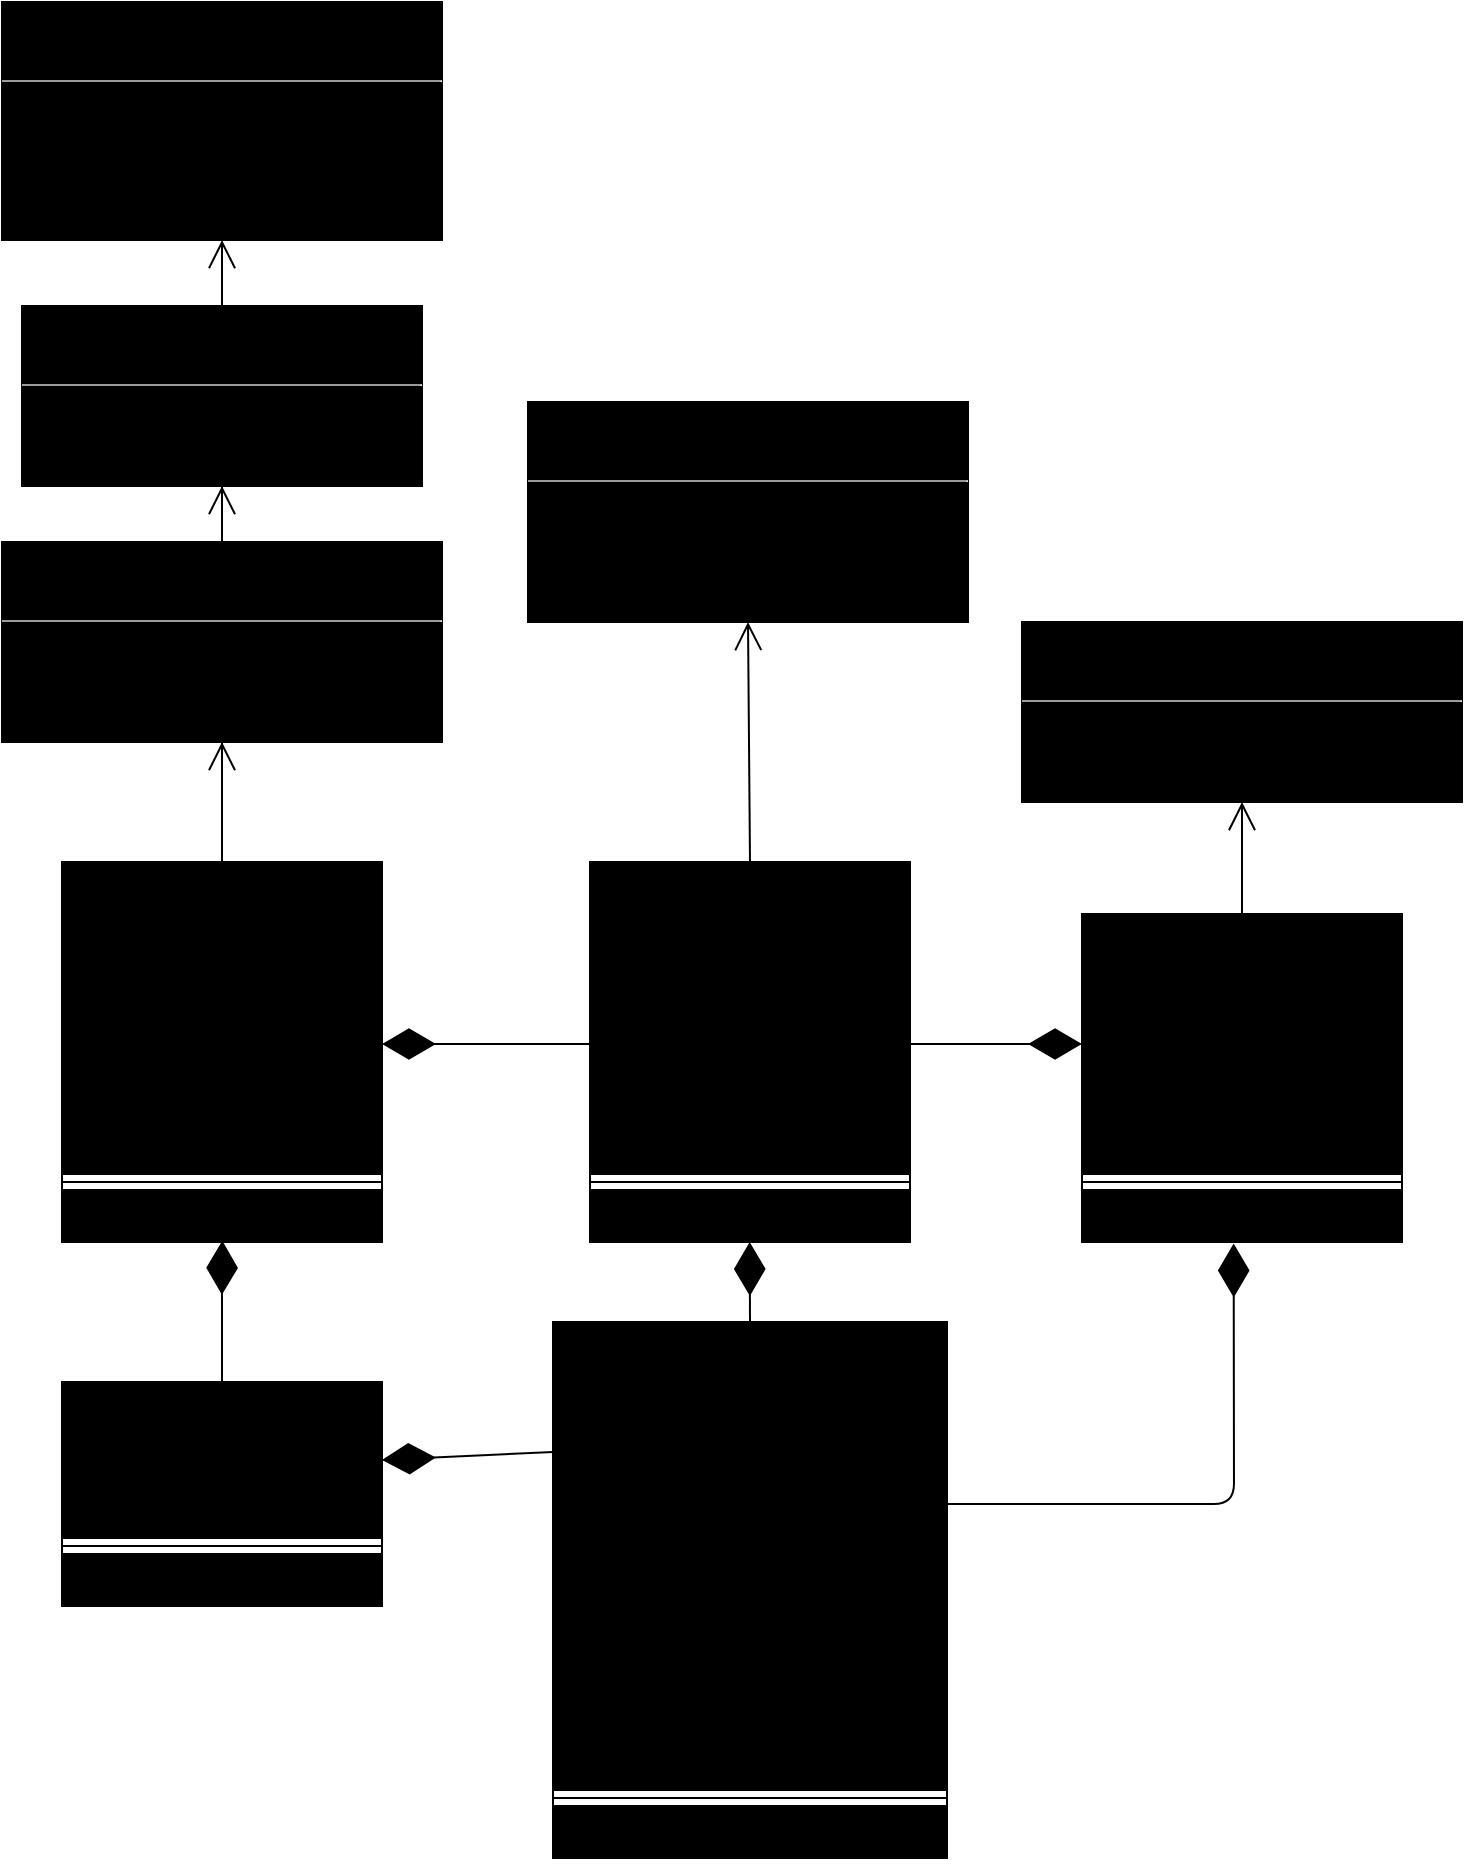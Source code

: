 <mxfile>
    <diagram id="iP9azISIPLxcF6bcETeR" name="Página-1">
        <mxGraphModel dx="687" dy="353" grid="1" gridSize="10" guides="1" tooltips="1" connect="1" arrows="1" fold="1" page="1" pageScale="1" pageWidth="827" pageHeight="1169" background="#FFFFFF" math="0" shadow="0">
            <root>
                <mxCell id="0"/>
                <mxCell id="1" parent="0"/>
                <mxCell id="2" value="Turma" style="swimlane;fontStyle=1;align=center;verticalAlign=top;childLayout=stackLayout;horizontal=1;startSize=26;horizontalStack=0;resizeParent=1;resizeParentMax=0;resizeLast=0;collapsible=1;marginBottom=0;fillColor=#000000;strokeColor=#000000;" parent="1" vertex="1">
                    <mxGeometry x="70" y="470" width="160" height="190" as="geometry"/>
                </mxCell>
                <mxCell id="3" value="- nome: String" style="text;strokeColor=#000000;fillColor=#000000;align=left;verticalAlign=top;spacingLeft=4;spacingRight=4;overflow=hidden;rotatable=0;points=[[0,0.5],[1,0.5]];portConstraint=eastwest;" parent="2" vertex="1">
                    <mxGeometry y="26" width="160" height="26" as="geometry"/>
                </mxCell>
                <mxCell id="7" value="- curso: Curso" style="text;strokeColor=#000000;fillColor=#000000;align=left;verticalAlign=top;spacingLeft=4;spacingRight=4;overflow=hidden;rotatable=0;points=[[0,0.5],[1,0.5]];portConstraint=eastwest;" parent="2" vertex="1">
                    <mxGeometry y="52" width="160" height="26" as="geometry"/>
                </mxCell>
                <mxCell id="13" value="- periodo: Periodo&#10;&#10;" style="text;strokeColor=#000000;fillColor=#000000;align=left;verticalAlign=top;spacingLeft=4;spacingRight=4;overflow=hidden;rotatable=0;points=[[0,0.5],[1,0.5]];portConstraint=eastwest;" parent="2" vertex="1">
                    <mxGeometry y="78" width="160" height="26" as="geometry"/>
                </mxCell>
                <mxCell id="15" value="- turno: Turno" style="text;strokeColor=#000000;fillColor=#000000;align=left;verticalAlign=top;spacingLeft=4;spacingRight=4;overflow=hidden;rotatable=0;points=[[0,0.5],[1,0.5]];portConstraint=eastwest;" parent="2" vertex="1">
                    <mxGeometry y="104" width="160" height="26" as="geometry"/>
                </mxCell>
                <mxCell id="24" value="- discentes: Discente[]" style="text;strokeColor=#000000;fillColor=#000000;align=left;verticalAlign=top;spacingLeft=4;spacingRight=4;overflow=hidden;rotatable=0;points=[[0,0.5],[1,0.5]];portConstraint=eastwest;" parent="2" vertex="1">
                    <mxGeometry y="130" width="160" height="26" as="geometry"/>
                </mxCell>
                <mxCell id="4" value="" style="line;strokeWidth=1;fillColor=#000000;align=left;verticalAlign=middle;spacingTop=-1;spacingLeft=3;spacingRight=3;rotatable=0;labelPosition=right;points=[];portConstraint=eastwest;strokeColor=#000000;" parent="2" vertex="1">
                    <mxGeometry y="156" width="160" height="8" as="geometry"/>
                </mxCell>
                <mxCell id="5" value="+ method(type): type" style="text;strokeColor=#000000;fillColor=#000000;align=left;verticalAlign=top;spacingLeft=4;spacingRight=4;overflow=hidden;rotatable=0;points=[[0,0.5],[1,0.5]];portConstraint=eastwest;" parent="2" vertex="1">
                    <mxGeometry y="164" width="160" height="26" as="geometry"/>
                </mxCell>
                <mxCell id="16" value="&lt;p style=&quot;margin:0px;margin-top:4px;text-align:center;&quot;&gt;&lt;i&gt;&amp;lt;&amp;lt;enum&amp;gt;&amp;gt;&lt;/i&gt;&lt;br&gt;&lt;b&gt;Curso&lt;/b&gt;&lt;/p&gt;&lt;hr size=&quot;1&quot;&gt;&lt;p style=&quot;margin:0px;margin-left:4px;&quot;&gt;- &amp;lt;&amp;lt;enum&amp;gt;&amp;gt; QUIMICA: String&lt;br&gt;- &amp;lt;&amp;lt;enum&amp;gt;&amp;gt; ADMINISTRACAO: String&lt;br&gt;&lt;/p&gt;&lt;p style=&quot;margin:0px;margin-left:4px;&quot;&gt;- &amp;lt;&amp;lt;enum&amp;gt;&amp;gt; ALIMENTOS: String&lt;br&gt;&lt;/p&gt;&lt;p style=&quot;margin:0px;margin-left:4px;&quot;&gt;- &amp;lt;&amp;lt;enum&amp;gt;&amp;gt; INFORMATICA: String&lt;br&gt;&lt;/p&gt;" style="verticalAlign=top;align=left;overflow=fill;fontSize=12;fontFamily=Helvetica;html=1;fillColor=#000000;strokeColor=#000000;" parent="1" vertex="1">
                    <mxGeometry x="40" y="40" width="220" height="119" as="geometry"/>
                </mxCell>
                <mxCell id="18" value="" style="endArrow=open;endFill=1;endSize=12;html=1;entryX=0.5;entryY=1;entryDx=0;entryDy=0;fillColor=#000000;strokeColor=#000000;" parent="1" target="16" edge="1">
                    <mxGeometry width="160" relative="1" as="geometry">
                        <mxPoint x="150" y="470" as="sourcePoint"/>
                        <mxPoint x="340" y="80" as="targetPoint"/>
                    </mxGeometry>
                </mxCell>
                <mxCell id="19" value="&lt;p style=&quot;margin:0px;margin-top:4px;text-align:center;&quot;&gt;&lt;i&gt;&amp;lt;&amp;lt;enum&amp;gt;&amp;gt;&lt;/i&gt;&lt;br&gt;&lt;b&gt;Turno&lt;/b&gt;&lt;/p&gt;&lt;hr size=&quot;1&quot;&gt;&lt;p style=&quot;margin:0px;margin-left:4px;&quot;&gt;- &amp;lt;&amp;lt;enum&amp;gt;&amp;gt; MATUTINO: String&lt;br&gt;- &amp;lt;&amp;lt;enum&amp;gt;&amp;gt; VESPERTINO: String&lt;/p&gt;" style="verticalAlign=top;align=left;overflow=fill;fontSize=12;fontFamily=Helvetica;html=1;fillColor=#000000;strokeColor=#000000;" parent="1" vertex="1">
                    <mxGeometry x="50" y="192" width="200" height="90" as="geometry"/>
                </mxCell>
                <mxCell id="20" value="" style="endArrow=open;endFill=1;endSize=12;html=1;entryX=0.5;entryY=1;entryDx=0;entryDy=0;exitX=0.5;exitY=0;exitDx=0;exitDy=0;fillColor=#000000;strokeColor=#000000;" parent="1" source="2" target="19" edge="1">
                    <mxGeometry width="160" relative="1" as="geometry">
                        <mxPoint x="240" y="560" as="sourcePoint"/>
                        <mxPoint x="340" y="80" as="targetPoint"/>
                    </mxGeometry>
                </mxCell>
                <mxCell id="21" value="&lt;p style=&quot;margin:0px;margin-top:4px;text-align:center;&quot;&gt;&lt;i&gt;&amp;lt;&amp;lt;enum&amp;gt;&amp;gt;&lt;/i&gt;&lt;br&gt;&lt;b&gt;Periodo&lt;/b&gt;&lt;/p&gt;&lt;hr size=&quot;1&quot;&gt;&lt;p style=&quot;margin:0px;margin-left:4px;&quot;&gt;- &amp;lt;&amp;lt;enum&amp;gt;&amp;gt; PRIMEIO_ANO: String&lt;br&gt;- &amp;lt;&amp;lt;enum&amp;gt;&amp;gt; SEGUNDO_ANO: String&lt;/p&gt;&lt;p style=&quot;margin:0px;margin-left:4px;&quot;&gt;- &amp;lt;&amp;lt;enum&amp;gt;&amp;gt; TERCEIRO_ANO: String&lt;br&gt;&lt;/p&gt;" style="verticalAlign=top;align=left;overflow=fill;fontSize=12;fontFamily=Helvetica;html=1;fillColor=#000000;strokeColor=#000000;" parent="1" vertex="1">
                    <mxGeometry x="40" y="310" width="220" height="100" as="geometry"/>
                </mxCell>
                <mxCell id="22" value="" style="endArrow=open;endFill=1;endSize=12;html=1;entryX=0.5;entryY=1;entryDx=0;entryDy=0;fillColor=#000000;strokeColor=#000000;" parent="1" target="21" edge="1">
                    <mxGeometry width="160" relative="1" as="geometry">
                        <mxPoint x="150" y="470" as="sourcePoint"/>
                        <mxPoint x="320" y="103" as="targetPoint"/>
                    </mxGeometry>
                </mxCell>
                <mxCell id="25" value="Discente" style="swimlane;fontStyle=1;align=center;verticalAlign=top;childLayout=stackLayout;horizontal=1;startSize=26;horizontalStack=0;resizeParent=1;resizeParentMax=0;resizeLast=0;collapsible=1;marginBottom=0;fillColor=#000000;strokeColor=#000000;" parent="1" vertex="1">
                    <mxGeometry x="70" y="730" width="160" height="112" as="geometry"/>
                </mxCell>
                <mxCell id="26" value="- nome: String" style="text;strokeColor=#000000;fillColor=#000000;align=left;verticalAlign=top;spacingLeft=4;spacingRight=4;overflow=hidden;rotatable=0;points=[[0,0.5],[1,0.5]];portConstraint=eastwest;" parent="25" vertex="1">
                    <mxGeometry y="26" width="160" height="26" as="geometry"/>
                </mxCell>
                <mxCell id="27" value="- matricula: String" style="text;strokeColor=#000000;fillColor=#000000;align=left;verticalAlign=top;spacingLeft=4;spacingRight=4;overflow=hidden;rotatable=0;points=[[0,0.5],[1,0.5]];portConstraint=eastwest;" parent="25" vertex="1">
                    <mxGeometry y="52" width="160" height="26" as="geometry"/>
                </mxCell>
                <mxCell id="31" value="" style="line;strokeWidth=1;fillColor=#000000;align=left;verticalAlign=middle;spacingTop=-1;spacingLeft=3;spacingRight=3;rotatable=0;labelPosition=right;points=[];portConstraint=eastwest;strokeColor=#000000;" parent="25" vertex="1">
                    <mxGeometry y="78" width="160" height="8" as="geometry"/>
                </mxCell>
                <mxCell id="32" value="+ method(type): type" style="text;strokeColor=#000000;fillColor=#000000;align=left;verticalAlign=top;spacingLeft=4;spacingRight=4;overflow=hidden;rotatable=0;points=[[0,0.5],[1,0.5]];portConstraint=eastwest;" parent="25" vertex="1">
                    <mxGeometry y="86" width="160" height="26" as="geometry"/>
                </mxCell>
                <mxCell id="33" value="" style="endArrow=diamondThin;endFill=1;endSize=24;html=1;exitX=0.5;exitY=0;exitDx=0;exitDy=0;entryX=0.501;entryY=0.978;entryDx=0;entryDy=0;entryPerimeter=0;fillColor=#000000;strokeColor=#000000;" parent="1" source="25" target="5" edge="1">
                    <mxGeometry width="160" relative="1" as="geometry">
                        <mxPoint x="160" y="670" as="sourcePoint"/>
                        <mxPoint x="150" y="660" as="targetPoint"/>
                        <Array as="points">
                            <mxPoint x="150" y="680"/>
                        </Array>
                    </mxGeometry>
                </mxCell>
                <mxCell id="34" value="Usuario" style="swimlane;fontStyle=1;align=center;verticalAlign=top;childLayout=stackLayout;horizontal=1;startSize=26;horizontalStack=0;resizeParent=1;resizeParentMax=0;resizeLast=0;collapsible=1;marginBottom=0;fillColor=#000000;strokeColor=#000000;" parent="1" vertex="1">
                    <mxGeometry x="580" y="496" width="160" height="164" as="geometry"/>
                </mxCell>
                <mxCell id="35" value="- nome: String" style="text;strokeColor=#000000;fillColor=#000000;align=left;verticalAlign=top;spacingLeft=4;spacingRight=4;overflow=hidden;rotatable=0;points=[[0,0.5],[1,0.5]];portConstraint=eastwest;" parent="34" vertex="1">
                    <mxGeometry y="26" width="160" height="26" as="geometry"/>
                </mxCell>
                <mxCell id="36" value="- identificacao: String" style="text;strokeColor=#000000;fillColor=#000000;align=left;verticalAlign=top;spacingLeft=4;spacingRight=4;overflow=hidden;rotatable=0;points=[[0,0.5],[1,0.5]];portConstraint=eastwest;" parent="34" vertex="1">
                    <mxGeometry y="52" width="160" height="26" as="geometry"/>
                </mxCell>
                <mxCell id="39" value="- senha: String" style="text;strokeColor=#000000;fillColor=#000000;align=left;verticalAlign=top;spacingLeft=4;spacingRight=4;overflow=hidden;rotatable=0;points=[[0,0.5],[1,0.5]];portConstraint=eastwest;" parent="34" vertex="1">
                    <mxGeometry y="78" width="160" height="26" as="geometry"/>
                </mxCell>
                <mxCell id="40" value="- papel: Papel" style="text;strokeColor=#000000;fillColor=#000000;align=left;verticalAlign=top;spacingLeft=4;spacingRight=4;overflow=hidden;rotatable=0;points=[[0,0.5],[1,0.5]];portConstraint=eastwest;" parent="34" vertex="1">
                    <mxGeometry y="104" width="160" height="26" as="geometry"/>
                </mxCell>
                <mxCell id="37" value="" style="line;strokeWidth=1;fillColor=#000000;align=left;verticalAlign=middle;spacingTop=-1;spacingLeft=3;spacingRight=3;rotatable=0;labelPosition=right;points=[];portConstraint=eastwest;strokeColor=#000000;" parent="34" vertex="1">
                    <mxGeometry y="130" width="160" height="8" as="geometry"/>
                </mxCell>
                <mxCell id="38" value="+ method(type): type" style="text;strokeColor=#000000;fillColor=#000000;align=left;verticalAlign=top;spacingLeft=4;spacingRight=4;overflow=hidden;rotatable=0;points=[[0,0.5],[1,0.5]];portConstraint=eastwest;" parent="34" vertex="1">
                    <mxGeometry y="138" width="160" height="26" as="geometry"/>
                </mxCell>
                <mxCell id="41" value="&lt;p style=&quot;margin:0px;margin-top:4px;text-align:center;&quot;&gt;&lt;i&gt;&amp;lt;&amp;lt;enum&amp;gt;&amp;gt;&lt;/i&gt;&lt;br&gt;&lt;b&gt;Papel&lt;/b&gt;&lt;/p&gt;&lt;hr size=&quot;1&quot;&gt;&lt;p style=&quot;margin:0px;margin-left:4px;&quot;&gt;- &amp;lt;&amp;lt;enum&amp;gt;&amp;gt; COORDENADOR: String&lt;br&gt;- &amp;lt;&amp;lt;enum&amp;gt;&amp;gt; VIGILANTE: String&lt;/p&gt;" style="verticalAlign=top;align=left;overflow=fill;fontSize=12;fontFamily=Helvetica;html=1;fillColor=#000000;strokeColor=#000000;" parent="1" vertex="1">
                    <mxGeometry x="550" y="350" width="220" height="90" as="geometry"/>
                </mxCell>
                <mxCell id="42" value="" style="endArrow=open;endFill=1;endSize=12;html=1;exitX=0.5;exitY=0;exitDx=0;exitDy=0;entryX=0.5;entryY=1;entryDx=0;entryDy=0;fillColor=#000000;strokeColor=#000000;" parent="1" source="34" target="41" edge="1">
                    <mxGeometry width="160" relative="1" as="geometry">
                        <mxPoint x="730" y="560" as="sourcePoint"/>
                        <mxPoint x="890" y="560" as="targetPoint"/>
                    </mxGeometry>
                </mxCell>
                <mxCell id="43" value="LiberacaoTurma" style="swimlane;fontStyle=1;align=center;verticalAlign=top;childLayout=stackLayout;horizontal=1;startSize=26;horizontalStack=0;resizeParent=1;resizeParentMax=0;resizeLast=0;collapsible=1;marginBottom=0;fillColor=#000000;strokeColor=#000000;" parent="1" vertex="1">
                    <mxGeometry x="334" y="470" width="160" height="190" as="geometry"/>
                </mxCell>
                <mxCell id="44" value="- turma: Turma" style="text;strokeColor=#000000;fillColor=#000000;align=left;verticalAlign=top;spacingLeft=4;spacingRight=4;overflow=hidden;rotatable=0;points=[[0,0.5],[1,0.5]];portConstraint=eastwest;" parent="43" vertex="1">
                    <mxGeometry y="26" width="160" height="26" as="geometry"/>
                </mxCell>
                <mxCell id="45" value="- coordenador: Usuario" style="text;strokeColor=#000000;fillColor=#000000;align=left;verticalAlign=top;spacingLeft=4;spacingRight=4;overflow=hidden;rotatable=0;points=[[0,0.5],[1,0.5]];portConstraint=eastwest;" parent="43" vertex="1">
                    <mxGeometry y="52" width="160" height="26" as="geometry"/>
                </mxCell>
                <mxCell id="52" value="- situacao: Situacao" style="text;strokeColor=#000000;fillColor=#000000;align=left;verticalAlign=top;spacingLeft=4;spacingRight=4;overflow=hidden;rotatable=0;points=[[0,0.5],[1,0.5]];portConstraint=eastwest;" parent="43" vertex="1">
                    <mxGeometry y="78" width="160" height="26" as="geometry"/>
                </mxCell>
                <mxCell id="46" value="- criadoEm: Date" style="text;strokeColor=#000000;fillColor=#000000;align=left;verticalAlign=top;spacingLeft=4;spacingRight=4;overflow=hidden;rotatable=0;points=[[0,0.5],[1,0.5]];portConstraint=eastwest;" parent="43" vertex="1">
                    <mxGeometry y="104" width="160" height="26" as="geometry"/>
                </mxCell>
                <mxCell id="47" value="- atualizadoEm: Date" style="text;strokeColor=#000000;fillColor=#000000;align=left;verticalAlign=top;spacingLeft=4;spacingRight=4;overflow=hidden;rotatable=0;points=[[0,0.5],[1,0.5]];portConstraint=eastwest;" parent="43" vertex="1">
                    <mxGeometry y="130" width="160" height="26" as="geometry"/>
                </mxCell>
                <mxCell id="48" value="" style="line;strokeWidth=1;fillColor=#000000;align=left;verticalAlign=middle;spacingTop=-1;spacingLeft=3;spacingRight=3;rotatable=0;labelPosition=right;points=[];portConstraint=eastwest;strokeColor=#000000;" parent="43" vertex="1">
                    <mxGeometry y="156" width="160" height="8" as="geometry"/>
                </mxCell>
                <mxCell id="49" value="+ method(type): type" style="text;strokeColor=#000000;fillColor=#000000;align=left;verticalAlign=top;spacingLeft=4;spacingRight=4;overflow=hidden;rotatable=0;points=[[0,0.5],[1,0.5]];portConstraint=eastwest;" parent="43" vertex="1">
                    <mxGeometry y="164" width="160" height="26" as="geometry"/>
                </mxCell>
                <mxCell id="50" value="&lt;p style=&quot;margin:0px;margin-top:4px;text-align:center;&quot;&gt;&lt;i&gt;&amp;lt;&amp;lt;enum&amp;gt;&amp;gt;&lt;/i&gt;&lt;br&gt;&lt;b&gt;Situacao&lt;/b&gt;&lt;/p&gt;&lt;hr size=&quot;1&quot;&gt;&lt;p style=&quot;margin:0px;margin-left:4px;&quot;&gt;- &amp;lt;&amp;lt;enum&amp;gt;&amp;gt; ATIVA: String&lt;br&gt;- &amp;lt;&amp;lt;enum&amp;gt;&amp;gt; ENCERRADA: String&lt;/p&gt;&lt;p style=&quot;margin:0px;margin-left:4px;&quot;&gt;- &amp;lt;&amp;lt;enum&amp;gt;&amp;gt; SAIU: String&lt;br&gt;&lt;/p&gt;&lt;p style=&quot;margin:0px;margin-left:4px;&quot;&gt;- &amp;lt;&amp;lt;enum&amp;gt;&amp;gt; RETIDO: String&lt;br&gt;&lt;/p&gt;" style="verticalAlign=top;align=left;overflow=fill;fontSize=12;fontFamily=Helvetica;html=1;fillColor=#000000;strokeColor=#000000;" parent="1" vertex="1">
                    <mxGeometry x="303" y="240" width="220" height="110" as="geometry"/>
                </mxCell>
                <mxCell id="51" value="" style="endArrow=open;endFill=1;endSize=12;html=1;exitX=0.5;exitY=0;exitDx=0;exitDy=0;entryX=0.5;entryY=1;entryDx=0;entryDy=0;fillColor=#000000;strokeColor=#000000;" parent="1" source="43" target="50" edge="1">
                    <mxGeometry width="160" relative="1" as="geometry">
                        <mxPoint x="657.5" y="345.0" as="sourcePoint"/>
                        <mxPoint x="691" y="345" as="targetPoint"/>
                    </mxGeometry>
                </mxCell>
                <mxCell id="61" value="LiberacaoAluno" style="swimlane;fontStyle=1;align=center;verticalAlign=top;childLayout=stackLayout;horizontal=1;startSize=26;horizontalStack=0;resizeParent=1;resizeParentMax=0;resizeLast=0;collapsible=1;marginBottom=0;fillColor=#000000;strokeColor=#000000;" parent="1" vertex="1">
                    <mxGeometry x="315.5" y="700" width="197" height="268" as="geometry"/>
                </mxCell>
                <mxCell id="62" value="- liberacaoTurma: LiberacaoTurma" style="text;strokeColor=#000000;fillColor=#000000;align=left;verticalAlign=top;spacingLeft=4;spacingRight=4;overflow=hidden;rotatable=0;points=[[0,0.5],[1,0.5]];portConstraint=eastwest;" parent="61" vertex="1">
                    <mxGeometry y="26" width="197" height="26" as="geometry"/>
                </mxCell>
                <mxCell id="63" value="- discente: Discente" style="text;strokeColor=#000000;fillColor=#000000;align=left;verticalAlign=top;spacingLeft=4;spacingRight=4;overflow=hidden;rotatable=0;points=[[0,0.5],[1,0.5]];portConstraint=eastwest;" parent="61" vertex="1">
                    <mxGeometry y="52" width="197" height="26" as="geometry"/>
                </mxCell>
                <mxCell id="69" value="- vigilante: Usuario" style="text;strokeColor=#000000;fillColor=#000000;align=left;verticalAlign=top;spacingLeft=4;spacingRight=4;overflow=hidden;rotatable=0;points=[[0,0.5],[1,0.5]];portConstraint=eastwest;" parent="61" vertex="1">
                    <mxGeometry y="78" width="197" height="26" as="geometry"/>
                </mxCell>
                <mxCell id="64" value="- situacao: Situacao" style="text;strokeColor=#000000;fillColor=#000000;align=left;verticalAlign=top;spacingLeft=4;spacingRight=4;overflow=hidden;rotatable=0;points=[[0,0.5],[1,0.5]];portConstraint=eastwest;" parent="61" vertex="1">
                    <mxGeometry y="104" width="197" height="26" as="geometry"/>
                </mxCell>
                <mxCell id="70" value="- decididoEm: Date" style="text;strokeColor=#000000;fillColor=#000000;align=left;verticalAlign=top;spacingLeft=4;spacingRight=4;overflow=hidden;rotatable=0;points=[[0,0.5],[1,0.5]];portConstraint=eastwest;" parent="61" vertex="1">
                    <mxGeometry y="130" width="197" height="26" as="geometry"/>
                </mxCell>
                <mxCell id="65" value="- criadoEm: Date" style="text;strokeColor=#000000;fillColor=#000000;align=left;verticalAlign=top;spacingLeft=4;spacingRight=4;overflow=hidden;rotatable=0;points=[[0,0.5],[1,0.5]];portConstraint=eastwest;" parent="61" vertex="1">
                    <mxGeometry y="156" width="197" height="26" as="geometry"/>
                </mxCell>
                <mxCell id="66" value="- atualizadoEm: Date" style="text;strokeColor=#000000;fillColor=#000000;align=left;verticalAlign=top;spacingLeft=4;spacingRight=4;overflow=hidden;rotatable=0;points=[[0,0.5],[1,0.5]];portConstraint=eastwest;" parent="61" vertex="1">
                    <mxGeometry y="182" width="197" height="26" as="geometry"/>
                </mxCell>
                <mxCell id="77" value="- motivoNegacao: String" style="text;strokeColor=#000000;fillColor=#000000;align=left;verticalAlign=top;spacingLeft=4;spacingRight=4;overflow=hidden;rotatable=0;points=[[0,0.5],[1,0.5]];portConstraint=eastwest;" parent="61" vertex="1">
                    <mxGeometry y="208" width="197" height="26" as="geometry"/>
                </mxCell>
                <mxCell id="67" value="" style="line;strokeWidth=1;fillColor=#000000;align=left;verticalAlign=middle;spacingTop=-1;spacingLeft=3;spacingRight=3;rotatable=0;labelPosition=right;points=[];portConstraint=eastwest;strokeColor=#000000;" parent="61" vertex="1">
                    <mxGeometry y="234" width="197" height="8" as="geometry"/>
                </mxCell>
                <mxCell id="68" value="+ method(type): type" style="text;strokeColor=#000000;fillColor=#000000;align=left;verticalAlign=top;spacingLeft=4;spacingRight=4;overflow=hidden;rotatable=0;points=[[0,0.5],[1,0.5]];portConstraint=eastwest;" parent="61" vertex="1">
                    <mxGeometry y="242" width="197" height="26" as="geometry"/>
                </mxCell>
                <mxCell id="71" value="" style="endArrow=diamondThin;endFill=1;endSize=24;html=1;exitX=0.5;exitY=0;exitDx=0;exitDy=0;entryX=0.499;entryY=1.001;entryDx=0;entryDy=0;entryPerimeter=0;fillColor=#000000;strokeColor=#000000;" parent="1" source="61" target="49" edge="1">
                    <mxGeometry width="160" relative="1" as="geometry">
                        <mxPoint x="274" y="570" as="sourcePoint"/>
                        <mxPoint x="434" y="570" as="targetPoint"/>
                    </mxGeometry>
                </mxCell>
                <mxCell id="72" value="" style="endArrow=diamondThin;endFill=1;endSize=24;html=1;exitX=0;exitY=0.5;exitDx=0;exitDy=0;entryX=1;entryY=0.5;entryDx=0;entryDy=0;fillColor=#000000;strokeColor=#000000;" parent="1" source="52" target="13" edge="1">
                    <mxGeometry width="160" relative="1" as="geometry">
                        <mxPoint x="490" y="620" as="sourcePoint"/>
                        <mxPoint x="650" y="620" as="targetPoint"/>
                    </mxGeometry>
                </mxCell>
                <mxCell id="74" value="" style="endArrow=diamondThin;endFill=1;endSize=24;html=1;exitX=1;exitY=0.5;exitDx=0;exitDy=0;entryX=0;entryY=0.5;entryDx=0;entryDy=0;fillColor=#000000;strokeColor=#000000;" parent="1" source="52" target="36" edge="1">
                    <mxGeometry width="160" relative="1" as="geometry">
                        <mxPoint x="344" y="571" as="sourcePoint"/>
                        <mxPoint x="240" y="571" as="targetPoint"/>
                    </mxGeometry>
                </mxCell>
                <mxCell id="75" value="" style="endArrow=diamondThin;endFill=1;endSize=24;html=1;exitX=0;exitY=0.5;exitDx=0;exitDy=0;entryX=1;entryY=0.5;entryDx=0;entryDy=0;fillColor=#000000;strokeColor=#000000;" parent="1" source="63" target="26" edge="1">
                    <mxGeometry width="160" relative="1" as="geometry">
                        <mxPoint x="424.0" y="740" as="sourcePoint"/>
                        <mxPoint x="423.84" y="670.026" as="targetPoint"/>
                    </mxGeometry>
                </mxCell>
                <mxCell id="76" value="" style="endArrow=diamondThin;endFill=1;endSize=24;html=1;exitX=1;exitY=0.5;exitDx=0;exitDy=0;entryX=0.474;entryY=1.028;entryDx=0;entryDy=0;entryPerimeter=0;fillColor=#000000;strokeColor=#000000;" parent="1" source="69" target="38" edge="1">
                    <mxGeometry width="160" relative="1" as="geometry">
                        <mxPoint x="325.5" y="779" as="sourcePoint"/>
                        <mxPoint x="240" y="779" as="targetPoint"/>
                        <Array as="points">
                            <mxPoint x="656" y="791"/>
                        </Array>
                    </mxGeometry>
                </mxCell>
            </root>
        </mxGraphModel>
    </diagram>
</mxfile>